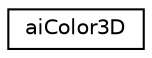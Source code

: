 digraph "Graphical Class Hierarchy"
{
  edge [fontname="Helvetica",fontsize="10",labelfontname="Helvetica",labelfontsize="10"];
  node [fontname="Helvetica",fontsize="10",shape=record];
  rankdir="LR";
  Node1 [label="aiColor3D",height=0.2,width=0.4,color="black", fillcolor="white", style="filled",URL="$structai_color3_d.html"];
}
